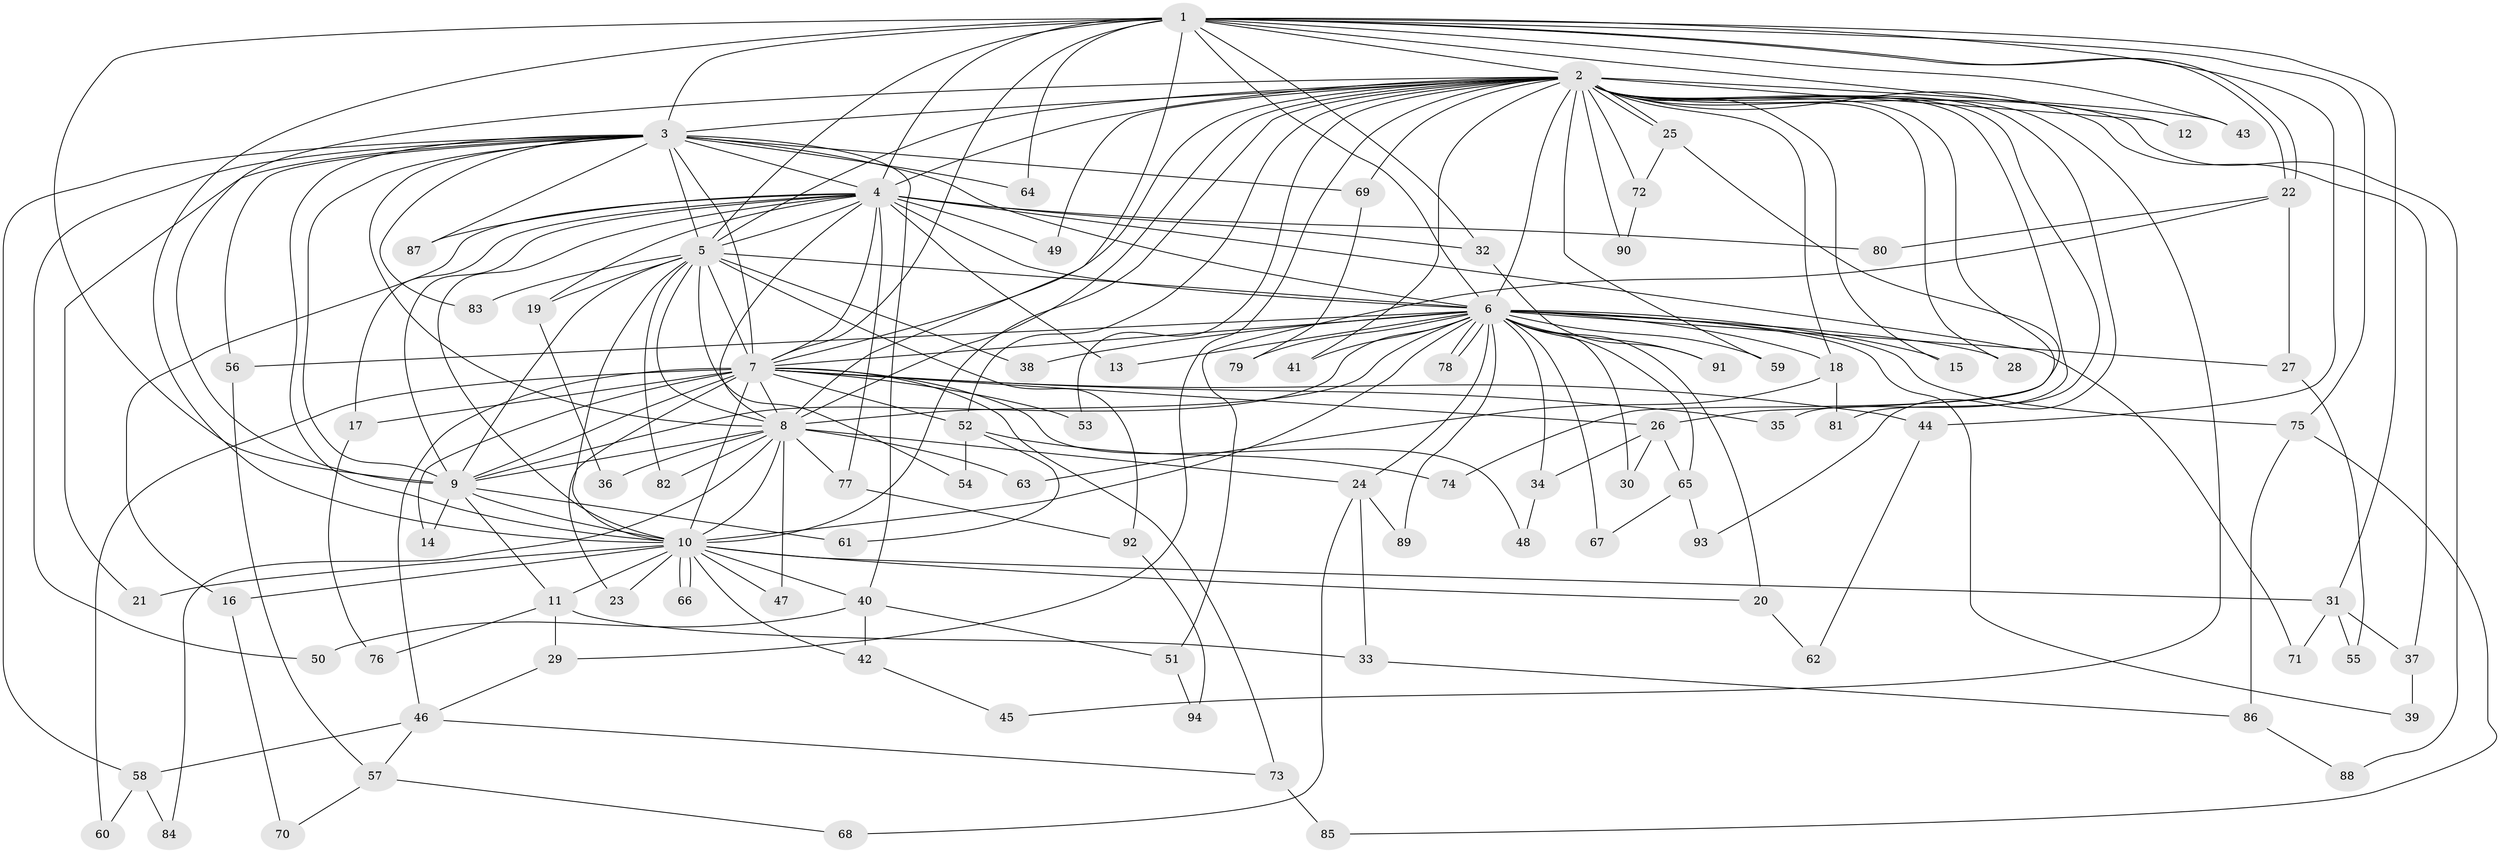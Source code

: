 // coarse degree distribution, {11: 0.02127659574468085, 17: 0.02127659574468085, 16: 0.0425531914893617, 21: 0.02127659574468085, 15: 0.02127659574468085, 14: 0.02127659574468085, 5: 0.1276595744680851, 6: 0.06382978723404255, 2: 0.40425531914893614, 3: 0.1276595744680851, 4: 0.0851063829787234, 1: 0.0425531914893617}
// Generated by graph-tools (version 1.1) at 2025/49/03/04/25 22:49:24]
// undirected, 94 vertices, 213 edges
graph export_dot {
  node [color=gray90,style=filled];
  1;
  2;
  3;
  4;
  5;
  6;
  7;
  8;
  9;
  10;
  11;
  12;
  13;
  14;
  15;
  16;
  17;
  18;
  19;
  20;
  21;
  22;
  23;
  24;
  25;
  26;
  27;
  28;
  29;
  30;
  31;
  32;
  33;
  34;
  35;
  36;
  37;
  38;
  39;
  40;
  41;
  42;
  43;
  44;
  45;
  46;
  47;
  48;
  49;
  50;
  51;
  52;
  53;
  54;
  55;
  56;
  57;
  58;
  59;
  60;
  61;
  62;
  63;
  64;
  65;
  66;
  67;
  68;
  69;
  70;
  71;
  72;
  73;
  74;
  75;
  76;
  77;
  78;
  79;
  80;
  81;
  82;
  83;
  84;
  85;
  86;
  87;
  88;
  89;
  90;
  91;
  92;
  93;
  94;
  1 -- 2;
  1 -- 3;
  1 -- 4;
  1 -- 5;
  1 -- 6;
  1 -- 7;
  1 -- 8;
  1 -- 9;
  1 -- 10;
  1 -- 12;
  1 -- 22;
  1 -- 22;
  1 -- 31;
  1 -- 32;
  1 -- 43;
  1 -- 44;
  1 -- 64;
  1 -- 75;
  2 -- 3;
  2 -- 4;
  2 -- 5;
  2 -- 6;
  2 -- 7;
  2 -- 8;
  2 -- 9;
  2 -- 10;
  2 -- 12;
  2 -- 15;
  2 -- 18;
  2 -- 25;
  2 -- 25;
  2 -- 28;
  2 -- 29;
  2 -- 35;
  2 -- 37;
  2 -- 41;
  2 -- 43;
  2 -- 45;
  2 -- 49;
  2 -- 52;
  2 -- 53;
  2 -- 59;
  2 -- 69;
  2 -- 72;
  2 -- 74;
  2 -- 81;
  2 -- 88;
  2 -- 90;
  2 -- 93;
  3 -- 4;
  3 -- 5;
  3 -- 6;
  3 -- 7;
  3 -- 8;
  3 -- 9;
  3 -- 10;
  3 -- 21;
  3 -- 40;
  3 -- 50;
  3 -- 56;
  3 -- 58;
  3 -- 64;
  3 -- 69;
  3 -- 83;
  3 -- 87;
  4 -- 5;
  4 -- 6;
  4 -- 7;
  4 -- 8;
  4 -- 9;
  4 -- 10;
  4 -- 13;
  4 -- 16;
  4 -- 17;
  4 -- 19;
  4 -- 32;
  4 -- 49;
  4 -- 71;
  4 -- 77;
  4 -- 80;
  4 -- 87;
  5 -- 6;
  5 -- 7;
  5 -- 8;
  5 -- 9;
  5 -- 10;
  5 -- 19;
  5 -- 38;
  5 -- 54;
  5 -- 82;
  5 -- 83;
  5 -- 92;
  6 -- 7;
  6 -- 8;
  6 -- 9;
  6 -- 10;
  6 -- 13;
  6 -- 15;
  6 -- 18;
  6 -- 20;
  6 -- 24;
  6 -- 27;
  6 -- 28;
  6 -- 30;
  6 -- 34;
  6 -- 38;
  6 -- 39;
  6 -- 41;
  6 -- 56;
  6 -- 59;
  6 -- 65;
  6 -- 67;
  6 -- 75;
  6 -- 78;
  6 -- 78;
  6 -- 79;
  6 -- 89;
  6 -- 91;
  7 -- 8;
  7 -- 9;
  7 -- 10;
  7 -- 14;
  7 -- 17;
  7 -- 23;
  7 -- 26;
  7 -- 35;
  7 -- 44;
  7 -- 46;
  7 -- 48;
  7 -- 52;
  7 -- 53;
  7 -- 60;
  7 -- 73;
  8 -- 9;
  8 -- 10;
  8 -- 24;
  8 -- 36;
  8 -- 47;
  8 -- 63;
  8 -- 77;
  8 -- 82;
  8 -- 84;
  9 -- 10;
  9 -- 11;
  9 -- 14;
  9 -- 61;
  10 -- 11;
  10 -- 16;
  10 -- 20;
  10 -- 21;
  10 -- 23;
  10 -- 31;
  10 -- 40;
  10 -- 42;
  10 -- 47;
  10 -- 66;
  10 -- 66;
  11 -- 29;
  11 -- 33;
  11 -- 76;
  16 -- 70;
  17 -- 76;
  18 -- 63;
  18 -- 81;
  19 -- 36;
  20 -- 62;
  22 -- 27;
  22 -- 51;
  22 -- 80;
  24 -- 33;
  24 -- 68;
  24 -- 89;
  25 -- 26;
  25 -- 72;
  26 -- 30;
  26 -- 34;
  26 -- 65;
  27 -- 55;
  29 -- 46;
  31 -- 37;
  31 -- 55;
  31 -- 71;
  32 -- 91;
  33 -- 86;
  34 -- 48;
  37 -- 39;
  40 -- 42;
  40 -- 50;
  40 -- 51;
  42 -- 45;
  44 -- 62;
  46 -- 57;
  46 -- 58;
  46 -- 73;
  51 -- 94;
  52 -- 54;
  52 -- 61;
  52 -- 74;
  56 -- 57;
  57 -- 68;
  57 -- 70;
  58 -- 60;
  58 -- 84;
  65 -- 67;
  65 -- 93;
  69 -- 79;
  72 -- 90;
  73 -- 85;
  75 -- 85;
  75 -- 86;
  77 -- 92;
  86 -- 88;
  92 -- 94;
}
